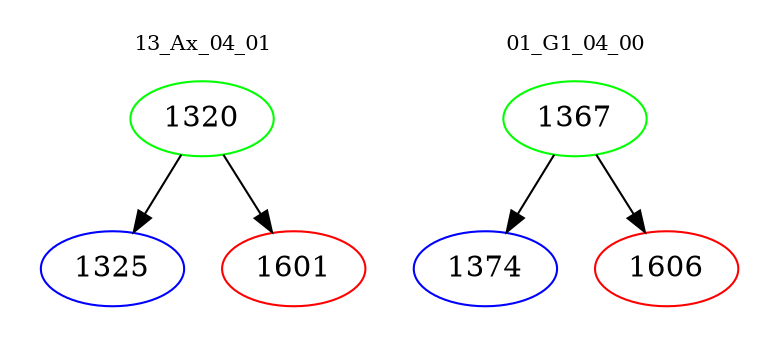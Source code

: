 digraph{
subgraph cluster_0 {
color = white
label = "13_Ax_04_01";
fontsize=10;
T0_1320 [label="1320", color="green"]
T0_1320 -> T0_1325 [color="black"]
T0_1325 [label="1325", color="blue"]
T0_1320 -> T0_1601 [color="black"]
T0_1601 [label="1601", color="red"]
}
subgraph cluster_1 {
color = white
label = "01_G1_04_00";
fontsize=10;
T1_1367 [label="1367", color="green"]
T1_1367 -> T1_1374 [color="black"]
T1_1374 [label="1374", color="blue"]
T1_1367 -> T1_1606 [color="black"]
T1_1606 [label="1606", color="red"]
}
}
